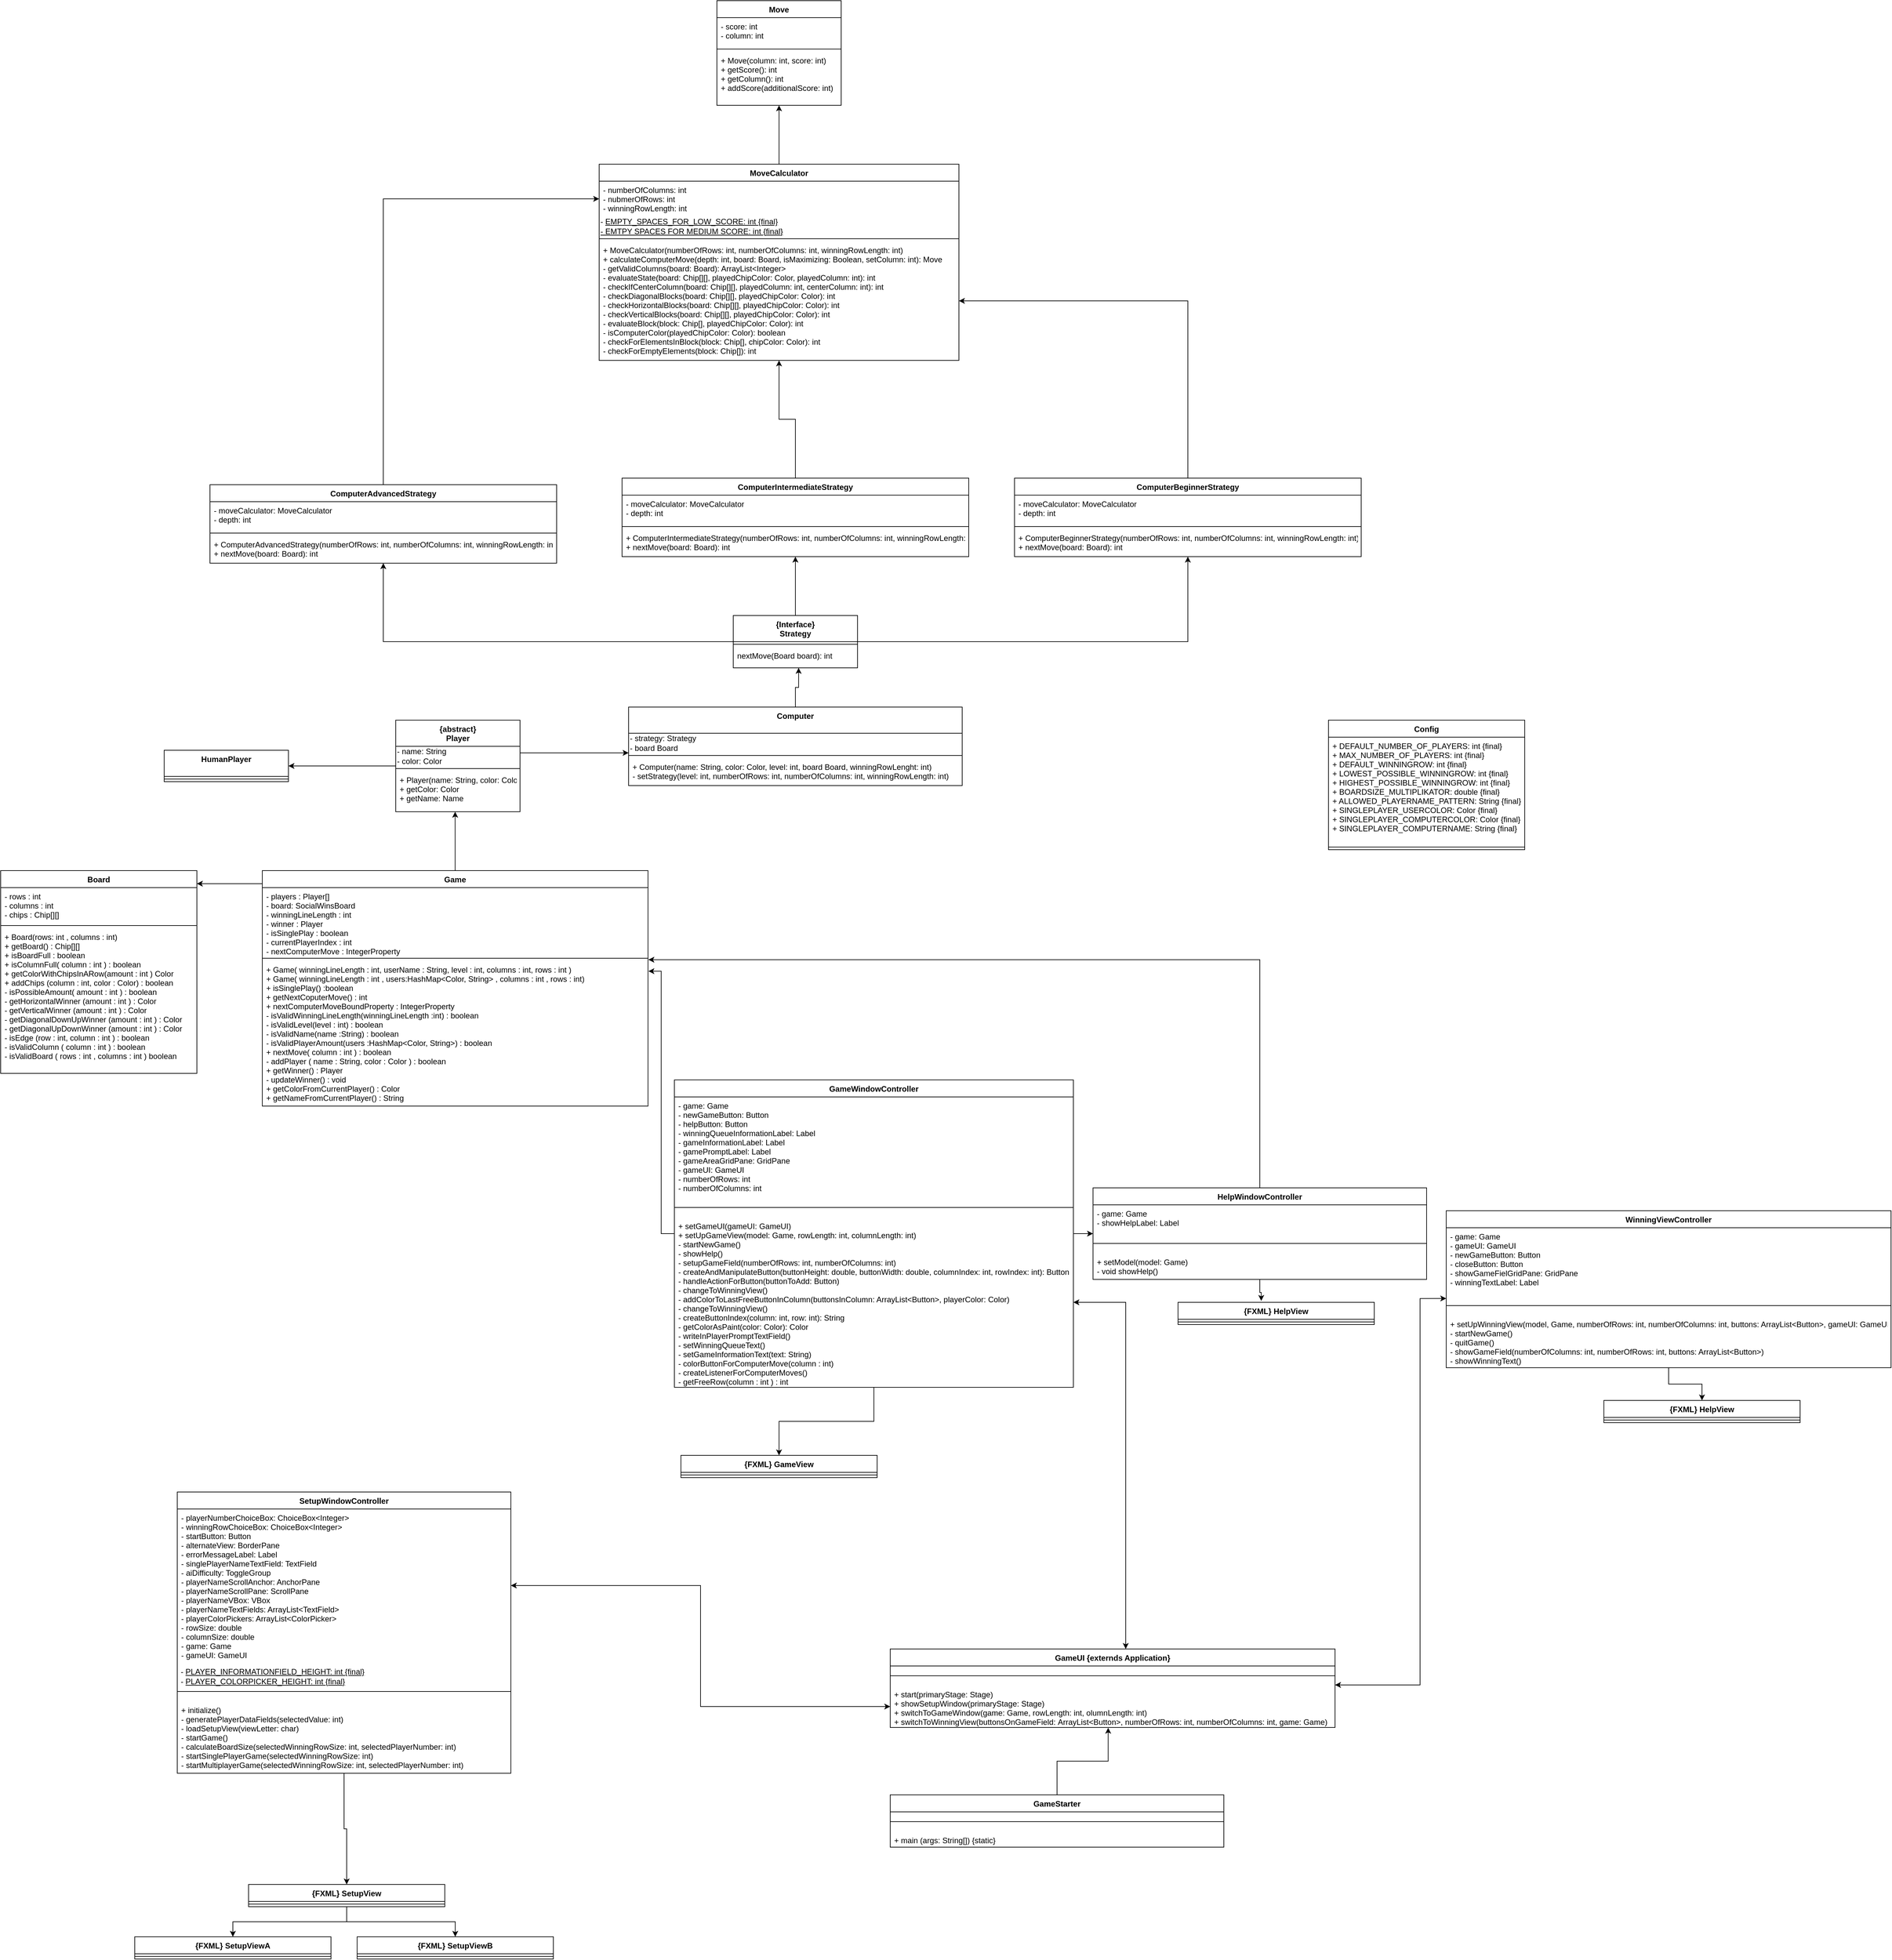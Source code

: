 <mxfile version="14.6.10" type="onedrive"><diagram id="C5RBs43oDa-KdzZeNtuy" name="Page-1"><mxGraphModel dx="3203" dy="2297" grid="1" gridSize="10" guides="1" tooltips="1" connect="1" arrows="1" fold="1" page="1" pageScale="1" pageWidth="827" pageHeight="1169" math="0" shadow="0"><root><mxCell id="WIyWlLk6GJQsqaUBKTNV-0"/><mxCell id="WIyWlLk6GJQsqaUBKTNV-1" parent="WIyWlLk6GJQsqaUBKTNV-0"/><mxCell id="kENHJkDJx1Lz4hPHrRIw-1" style="edgeStyle=orthogonalEdgeStyle;rounded=0;orthogonalLoop=1;jettySize=auto;html=1;entryX=0.478;entryY=1;entryDx=0;entryDy=0;entryPerimeter=0;" edge="1" parent="WIyWlLk6GJQsqaUBKTNV-1" source="eAm4K3hQeGZ5VTG-BRzC-0" target="eAm4K3hQeGZ5VTG-BRzC-94"><mxGeometry relative="1" as="geometry"/></mxCell><mxCell id="eAm4K3hQeGZ5VTG-BRzC-0" value="Game&#10;" style="swimlane;fontStyle=1;align=center;verticalAlign=top;childLayout=stackLayout;horizontal=1;startSize=26;horizontalStack=0;resizeParent=1;resizeParentMax=0;resizeLast=0;collapsible=1;marginBottom=0;" parent="WIyWlLk6GJQsqaUBKTNV-1" vertex="1"><mxGeometry x="1510" y="1600" width="589.69" height="360" as="geometry"/></mxCell><mxCell id="eAm4K3hQeGZ5VTG-BRzC-1" value="- players : Player[]&#10;- board: SocialWinsBoard&#10;- winningLineLength : int&#10;- winner : Player&#10;- isSinglePlay : boolean&#10;- currentPlayerIndex : int&#10;- nextComputerMove : IntegerProperty" style="text;strokeColor=none;fillColor=none;align=left;verticalAlign=top;spacingLeft=4;spacingRight=4;overflow=hidden;rotatable=0;points=[[0,0.5],[1,0.5]];portConstraint=eastwest;" parent="eAm4K3hQeGZ5VTG-BRzC-0" vertex="1"><mxGeometry y="26" width="589.69" height="104" as="geometry"/></mxCell><mxCell id="eAm4K3hQeGZ5VTG-BRzC-2" value="" style="line;strokeWidth=1;fillColor=none;align=left;verticalAlign=middle;spacingTop=-1;spacingLeft=3;spacingRight=3;rotatable=0;labelPosition=right;points=[];portConstraint=eastwest;" parent="eAm4K3hQeGZ5VTG-BRzC-0" vertex="1"><mxGeometry y="130" width="589.69" height="8" as="geometry"/></mxCell><mxCell id="eAm4K3hQeGZ5VTG-BRzC-3" value="+ Game( winningLineLength : int, userName : String, level : int, columns : int, rows : int )&#10;+ Game( winningLineLength : int , users:HashMap&lt;Color, String&gt; , columns : int , rows : int)&#10;+ isSinglePlay() :boolean&#10;+ getNextCoputerMove() : int &#10;+ nextComputerMoveBoundProperty : IntegerProperty&#10;- isValidWinningLineLength(winningLineLength :int) : boolean&#10;- isValidLevel(level : int) : boolean&#10;- isValidName(name :String) : boolean&#10;- isValidPlayerAmount(users :HashMap&lt;Color, String&gt;) : boolean&#10;+ nextMove( column : int ) : boolean&#10;- addPlayer ( name : String, color : Color ) : boolean&#10;+ getWinner() : Player&#10;- updateWinner() : void&#10;+ getColorFromCurrentPlayer() : Color&#10;+ getNameFromCurrentPlayer() : String" style="text;strokeColor=none;fillColor=none;align=left;verticalAlign=top;spacingLeft=4;spacingRight=4;overflow=hidden;rotatable=0;points=[[0,0.5],[1,0.5]];portConstraint=eastwest;" parent="eAm4K3hQeGZ5VTG-BRzC-0" vertex="1"><mxGeometry y="138" width="589.69" height="222" as="geometry"/></mxCell><mxCell id="eAm4K3hQeGZ5VTG-BRzC-4" value="Config" style="swimlane;fontStyle=1;align=center;verticalAlign=top;childLayout=stackLayout;horizontal=1;startSize=26;horizontalStack=0;resizeParent=1;resizeParentMax=0;resizeLast=0;collapsible=1;marginBottom=0;" parent="WIyWlLk6GJQsqaUBKTNV-1" vertex="1"><mxGeometry x="3140" y="1370" width="300" height="198" as="geometry"/></mxCell><mxCell id="eAm4K3hQeGZ5VTG-BRzC-5" value="+ DEFAULT_NUMBER_OF_PLAYERS: int {final}&#10;+ MAX_NUMBER_OF_PLAYERS: int {final}&#10;+ DEFAULT_WINNINGROW: int {final}&#10;+ LOWEST_POSSIBLE_WINNINGROW: int {final}&#10;+ HIGHEST_POSSIBLE_WINNINGROW: int {final}&#10;+ BOARDSIZE_MULTIPLIKATOR: double {final}&#10;+ ALLOWED_PLAYERNAME_PATTERN: String {final}&#10;+ SINGLEPLAYER_USERCOLOR: Color {final}&#10;+ SINGLEPLAYER_COMPUTERCOLOR: Color {final}&#10;+ SINGLEPLAYER_COMPUTERNAME: String {final}" style="text;strokeColor=none;fillColor=none;align=left;verticalAlign=top;spacingLeft=4;spacingRight=4;overflow=hidden;rotatable=0;points=[[0,0.5],[1,0.5]];portConstraint=eastwest;" parent="eAm4K3hQeGZ5VTG-BRzC-4" vertex="1"><mxGeometry y="26" width="300" height="164" as="geometry"/></mxCell><mxCell id="eAm4K3hQeGZ5VTG-BRzC-6" value="" style="line;strokeWidth=1;fillColor=none;align=left;verticalAlign=middle;spacingTop=-1;spacingLeft=3;spacingRight=3;rotatable=0;labelPosition=right;points=[];portConstraint=eastwest;" parent="eAm4K3hQeGZ5VTG-BRzC-4" vertex="1"><mxGeometry y="190" width="300" height="8" as="geometry"/></mxCell><mxCell id="kENHJkDJx1Lz4hPHrRIw-23" style="edgeStyle=orthogonalEdgeStyle;rounded=0;orthogonalLoop=1;jettySize=auto;html=1;startArrow=none;startFill=0;" edge="1" parent="WIyWlLk6GJQsqaUBKTNV-1" source="eAm4K3hQeGZ5VTG-BRzC-8" target="eAm4K3hQeGZ5VTG-BRzC-15"><mxGeometry relative="1" as="geometry"/></mxCell><mxCell id="eAm4K3hQeGZ5VTG-BRzC-8" value="SetupWindowController" style="swimlane;fontStyle=1;align=center;verticalAlign=top;childLayout=stackLayout;horizontal=1;startSize=26;horizontalStack=0;resizeParent=1;resizeParentMax=0;resizeLast=0;collapsible=1;marginBottom=0;" parent="WIyWlLk6GJQsqaUBKTNV-1" vertex="1"><mxGeometry x="1380" y="2550" width="510" height="430" as="geometry"/></mxCell><mxCell id="eAm4K3hQeGZ5VTG-BRzC-9" value="- playerNumberChoiceBox: ChoiceBox&lt;Integer&gt;&#10;- winningRowChoiceBox: ChoiceBox&lt;Integer&gt;&#10;- startButton: Button&#10;- alternateView: BorderPane&#10;- errorMessageLabel: Label&#10;- singlePlayerNameTextField: TextField&#10;- aiDifficulty: ToggleGroup&#10;- playerNameScrollAnchor: AnchorPane&#10;- playerNameScrollPane: ScrollPane&#10;- playerNameVBox: VBox&#10;- playerNameTextFields: ArrayList&lt;TextField&gt;&#10;- playerColorPickers: ArrayList&lt;ColorPicker&gt;&#10;- rowSize: double&#10;- columnSize: double&#10;- game: Game&#10;- gameUI: GameUI" style="text;strokeColor=none;fillColor=none;align=left;verticalAlign=top;spacingLeft=4;spacingRight=4;overflow=hidden;rotatable=0;points=[[0,0.5],[1,0.5]];portConstraint=eastwest;" parent="eAm4K3hQeGZ5VTG-BRzC-8" vertex="1"><mxGeometry y="26" width="510" height="234" as="geometry"/></mxCell><mxCell id="eAm4K3hQeGZ5VTG-BRzC-10" value="&amp;nbsp;&lt;div align=&quot;left&quot;&gt;&amp;nbsp;- &lt;u&gt;PLAYER_INFORMATIONFIELD_HEIGHT: int {final}&lt;/u&gt; &lt;br&gt;&lt;/div&gt;&lt;div align=&quot;left&quot;&gt;&amp;nbsp;- &lt;u&gt;PLAYER_COLORPICKER_HEIGHT: int {final}&lt;/u&gt;&lt;/div&gt;" style="text;html=1;strokeColor=none;fillColor=none;align=left;verticalAlign=middle;whiteSpace=wrap;rounded=0;" parent="eAm4K3hQeGZ5VTG-BRzC-8" vertex="1"><mxGeometry y="260" width="510" height="30" as="geometry"/></mxCell><mxCell id="eAm4K3hQeGZ5VTG-BRzC-11" value="" style="line;strokeWidth=1;fillColor=none;align=left;verticalAlign=middle;spacingTop=-1;spacingLeft=3;spacingRight=3;rotatable=0;labelPosition=right;points=[];portConstraint=eastwest;" parent="eAm4K3hQeGZ5VTG-BRzC-8" vertex="1"><mxGeometry y="290" width="510" height="30" as="geometry"/></mxCell><mxCell id="eAm4K3hQeGZ5VTG-BRzC-12" value="+ initialize()&#10;- generatePlayerDataFields(selectedValue: int)&#10;- loadSetupView(viewLetter: char)&#10;- startGame()&#10;- calculateBoardSize(selectedWinningRowSize: int, selectedPlayerNumber: int)&#10;- startSinglePlayerGame(selectedWinningRowSize: int)&#10;- startMultiplayerGame(selectedWinningRowSize: int, selectedPlayerNumber: int)&#10;&#10;" style="text;strokeColor=none;fillColor=none;align=left;verticalAlign=top;spacingLeft=4;spacingRight=4;overflow=hidden;rotatable=0;points=[[0,0.5],[1,0.5]];portConstraint=eastwest;" parent="eAm4K3hQeGZ5VTG-BRzC-8" vertex="1"><mxGeometry y="320" width="510" height="110" as="geometry"/></mxCell><mxCell id="eAm4K3hQeGZ5VTG-BRzC-13" style="edgeStyle=orthogonalEdgeStyle;rounded=0;orthogonalLoop=1;jettySize=auto;html=1;exitX=0.5;exitY=1;exitDx=0;exitDy=0;" parent="WIyWlLk6GJQsqaUBKTNV-1" source="eAm4K3hQeGZ5VTG-BRzC-15" target="eAm4K3hQeGZ5VTG-BRzC-17" edge="1"><mxGeometry relative="1" as="geometry"/></mxCell><mxCell id="eAm4K3hQeGZ5VTG-BRzC-14" style="edgeStyle=orthogonalEdgeStyle;rounded=0;orthogonalLoop=1;jettySize=auto;html=1;exitX=0.5;exitY=1;exitDx=0;exitDy=0;entryX=0.5;entryY=0;entryDx=0;entryDy=0;" parent="WIyWlLk6GJQsqaUBKTNV-1" source="eAm4K3hQeGZ5VTG-BRzC-15" target="eAm4K3hQeGZ5VTG-BRzC-19" edge="1"><mxGeometry relative="1" as="geometry"/></mxCell><mxCell id="eAm4K3hQeGZ5VTG-BRzC-15" value="{FXML} SetupView" style="swimlane;fontStyle=1;align=center;verticalAlign=top;childLayout=stackLayout;horizontal=1;startSize=26;horizontalStack=0;resizeParent=1;resizeParentMax=0;resizeLast=0;collapsible=1;marginBottom=0;" parent="WIyWlLk6GJQsqaUBKTNV-1" vertex="1"><mxGeometry x="1489" y="3150" width="300" height="34" as="geometry"/></mxCell><mxCell id="eAm4K3hQeGZ5VTG-BRzC-16" value="" style="line;strokeWidth=1;fillColor=none;align=left;verticalAlign=middle;spacingTop=-1;spacingLeft=3;spacingRight=3;rotatable=0;labelPosition=right;points=[];portConstraint=eastwest;" parent="eAm4K3hQeGZ5VTG-BRzC-15" vertex="1"><mxGeometry y="26" width="300" height="8" as="geometry"/></mxCell><mxCell id="eAm4K3hQeGZ5VTG-BRzC-17" value="{FXML} SetupViewA" style="swimlane;fontStyle=1;align=center;verticalAlign=top;childLayout=stackLayout;horizontal=1;startSize=26;horizontalStack=0;resizeParent=1;resizeParentMax=0;resizeLast=0;collapsible=1;marginBottom=0;" parent="WIyWlLk6GJQsqaUBKTNV-1" vertex="1"><mxGeometry x="1315" y="3230" width="300" height="34" as="geometry"/></mxCell><mxCell id="eAm4K3hQeGZ5VTG-BRzC-18" value="" style="line;strokeWidth=1;fillColor=none;align=left;verticalAlign=middle;spacingTop=-1;spacingLeft=3;spacingRight=3;rotatable=0;labelPosition=right;points=[];portConstraint=eastwest;" parent="eAm4K3hQeGZ5VTG-BRzC-17" vertex="1"><mxGeometry y="26" width="300" height="8" as="geometry"/></mxCell><mxCell id="eAm4K3hQeGZ5VTG-BRzC-19" value="{FXML} SetupViewB" style="swimlane;fontStyle=1;align=center;verticalAlign=top;childLayout=stackLayout;horizontal=1;startSize=26;horizontalStack=0;resizeParent=1;resizeParentMax=0;resizeLast=0;collapsible=1;marginBottom=0;" parent="WIyWlLk6GJQsqaUBKTNV-1" vertex="1"><mxGeometry x="1655" y="3230" width="300" height="34" as="geometry"/></mxCell><mxCell id="eAm4K3hQeGZ5VTG-BRzC-20" value="" style="line;strokeWidth=1;fillColor=none;align=left;verticalAlign=middle;spacingTop=-1;spacingLeft=3;spacingRight=3;rotatable=0;labelPosition=right;points=[];portConstraint=eastwest;" parent="eAm4K3hQeGZ5VTG-BRzC-19" vertex="1"><mxGeometry y="26" width="300" height="8" as="geometry"/></mxCell><mxCell id="eAm4K3hQeGZ5VTG-BRzC-21" value="Board" style="swimlane;fontStyle=1;align=center;verticalAlign=top;childLayout=stackLayout;horizontal=1;startSize=26;horizontalStack=0;resizeParent=1;resizeParentMax=0;resizeLast=0;collapsible=1;marginBottom=0;" parent="WIyWlLk6GJQsqaUBKTNV-1" vertex="1"><mxGeometry x="1110" y="1600" width="300" height="310" as="geometry"/></mxCell><mxCell id="eAm4K3hQeGZ5VTG-BRzC-22" value="- rows : int&#10;- columns : int&#10;- chips : Chip[][]&#10;" style="text;strokeColor=none;fillColor=none;align=left;verticalAlign=top;spacingLeft=4;spacingRight=4;overflow=hidden;rotatable=0;points=[[0,0.5],[1,0.5]];portConstraint=eastwest;" parent="eAm4K3hQeGZ5VTG-BRzC-21" vertex="1"><mxGeometry y="26" width="300" height="54" as="geometry"/></mxCell><mxCell id="eAm4K3hQeGZ5VTG-BRzC-23" value="" style="line;strokeWidth=1;fillColor=none;align=left;verticalAlign=middle;spacingTop=-1;spacingLeft=3;spacingRight=3;rotatable=0;labelPosition=right;points=[];portConstraint=eastwest;" parent="eAm4K3hQeGZ5VTG-BRzC-21" vertex="1"><mxGeometry y="80" width="300" height="8" as="geometry"/></mxCell><mxCell id="eAm4K3hQeGZ5VTG-BRzC-24" value="+ Board(rows: int , columns : int)&#10;+ getBoard() : Chip[][]&#10;+ isBoardFull : boolean&#10;+ isColumnFull( column : int ) : boolean&#10;+ getColorWithChipsInARow(amount : int ) Color&#10;+ addChips (column : int, color : Color) : boolean&#10;- isPossibleAmount( amount : int ) : boolean&#10;- getHorizontalWinner (amount : int ) : Color&#10;- getVerticalWinner (amount : int ) : Color&#10;- getDiagonalDownUpWinner (amount : int ) : Color&#10;- getDiagonalUpDownWinner (amount : int ) : Color&#10;- isEdge (row : int, column : int ) : boolean&#10;- isValidColumn ( column : int ) : boolean&#10;- isValidBoard ( rows : int , columns : int ) boolean" style="text;strokeColor=none;fillColor=none;align=left;verticalAlign=top;spacingLeft=4;spacingRight=4;overflow=hidden;rotatable=0;points=[[0,0.5],[1,0.5]];portConstraint=eastwest;" parent="eAm4K3hQeGZ5VTG-BRzC-21" vertex="1"><mxGeometry y="88" width="300" height="222" as="geometry"/></mxCell><mxCell id="eAm4K3hQeGZ5VTG-BRzC-25" style="edgeStyle=orthogonalEdgeStyle;rounded=0;orthogonalLoop=1;jettySize=auto;html=1;" parent="WIyWlLk6GJQsqaUBKTNV-1" source="eAm4K3hQeGZ5VTG-BRzC-0" target="eAm4K3hQeGZ5VTG-BRzC-21" edge="1"><mxGeometry relative="1" as="geometry"><Array as="points"><mxPoint x="1440" y="1620"/><mxPoint x="1440" y="1620"/></Array><mxPoint x="1460" y="1560" as="sourcePoint"/><mxPoint x="1460" y="1940" as="targetPoint"/></mxGeometry></mxCell><mxCell id="eAm4K3hQeGZ5VTG-BRzC-26" style="edgeStyle=orthogonalEdgeStyle;rounded=0;orthogonalLoop=1;jettySize=auto;html=1;entryX=0.5;entryY=0;entryDx=0;entryDy=0;" parent="WIyWlLk6GJQsqaUBKTNV-1" source="eAm4K3hQeGZ5VTG-BRzC-29" target="eAm4K3hQeGZ5VTG-BRzC-33" edge="1"><mxGeometry relative="1" as="geometry"/></mxCell><mxCell id="eAm4K3hQeGZ5VTG-BRzC-27" style="edgeStyle=orthogonalEdgeStyle;rounded=0;orthogonalLoop=1;jettySize=auto;html=1;entryX=0;entryY=0.5;entryDx=0;entryDy=0;" parent="WIyWlLk6GJQsqaUBKTNV-1" source="eAm4K3hQeGZ5VTG-BRzC-29" target="eAm4K3hQeGZ5VTG-BRzC-37" edge="1"><mxGeometry relative="1" as="geometry"/></mxCell><mxCell id="eAm4K3hQeGZ5VTG-BRzC-28" style="edgeStyle=orthogonalEdgeStyle;rounded=0;orthogonalLoop=1;jettySize=auto;html=1;entryX=1.001;entryY=0.071;entryDx=0;entryDy=0;entryPerimeter=0;" parent="WIyWlLk6GJQsqaUBKTNV-1" source="eAm4K3hQeGZ5VTG-BRzC-29" target="eAm4K3hQeGZ5VTG-BRzC-3" edge="1"><mxGeometry relative="1" as="geometry"/></mxCell><mxCell id="eAm4K3hQeGZ5VTG-BRzC-29" value="GameWindowController" style="swimlane;fontStyle=1;align=center;verticalAlign=top;childLayout=stackLayout;horizontal=1;startSize=26;horizontalStack=0;resizeParent=1;resizeParentMax=0;resizeLast=0;collapsible=1;marginBottom=0;" parent="WIyWlLk6GJQsqaUBKTNV-1" vertex="1"><mxGeometry x="2140" y="1920" width="610" height="470" as="geometry"/></mxCell><mxCell id="eAm4K3hQeGZ5VTG-BRzC-30" value="- game: Game&#10;- newGameButton: Button&#10;- helpButton: Button&#10;- winningQueueInformationLabel: Label&#10;- gameInformationLabel: Label&#10;- gamePromptLabel: Label&#10;- gameAreaGridPane: GridPane&#10;- gameUI: GameUI&#10;- numberOfRows: int&#10;- numberOfColumns: int" style="text;strokeColor=none;fillColor=none;align=left;verticalAlign=top;spacingLeft=4;spacingRight=4;overflow=hidden;rotatable=0;points=[[0,0.5],[1,0.5]];portConstraint=eastwest;" parent="eAm4K3hQeGZ5VTG-BRzC-29" vertex="1"><mxGeometry y="26" width="610" height="154" as="geometry"/></mxCell><mxCell id="eAm4K3hQeGZ5VTG-BRzC-31" value="" style="line;strokeWidth=1;fillColor=none;align=left;verticalAlign=middle;spacingTop=-1;spacingLeft=3;spacingRight=3;rotatable=0;labelPosition=right;points=[];portConstraint=eastwest;" parent="eAm4K3hQeGZ5VTG-BRzC-29" vertex="1"><mxGeometry y="180" width="610" height="30" as="geometry"/></mxCell><mxCell id="eAm4K3hQeGZ5VTG-BRzC-32" value="+ setGameUI(gameUI: GameUI)&#10;+ setUpGameView(model: Game, rowLength: int, columnLength: int)&#10;- startNewGame()&#10;- showHelp()&#10;- setupGameField(numberOfRows: int, numberOfColumns: int)&#10;- createAndManipulateButton(buttonHeight: double, buttonWidth: double, columnIndex: int, rowIndex: int): Button&#10;- handleActionForButton(buttonToAdd: Button)&#10;- changeToWinningView()&#10;- addColorToLastFreeButtonInColumn(buttonsInColumn: ArrayList&lt;Button&gt;, playerColor: Color)&#10;- changeToWinningView()&#10;- createButtonIndex(column: int, row: int): String&#10;- getColorAsPaint(color: Color): Color&#10;- writeInPlayerPromptTextField()&#10;- setWinningQueueText()&#10;- setGameInformationText(text: String)&#10;- colorButtonForComputerMove(column : int)&#10;- createListenerForComputerMoves()&#10;- getFreeRow(column : int ) : int&#10;&#10;&#10;" style="text;strokeColor=none;fillColor=none;align=left;verticalAlign=top;spacingLeft=4;spacingRight=4;overflow=hidden;rotatable=0;points=[[0,0.5],[1,0.5]];portConstraint=eastwest;" parent="eAm4K3hQeGZ5VTG-BRzC-29" vertex="1"><mxGeometry y="210" width="610" height="260" as="geometry"/></mxCell><mxCell id="eAm4K3hQeGZ5VTG-BRzC-33" value="{FXML} GameView" style="swimlane;fontStyle=1;align=center;verticalAlign=top;childLayout=stackLayout;horizontal=1;startSize=26;horizontalStack=0;resizeParent=1;resizeParentMax=0;resizeLast=0;collapsible=1;marginBottom=0;" parent="WIyWlLk6GJQsqaUBKTNV-1" vertex="1"><mxGeometry x="2150" y="2494" width="300" height="34" as="geometry"/></mxCell><mxCell id="eAm4K3hQeGZ5VTG-BRzC-34" value="" style="line;strokeWidth=1;fillColor=none;align=left;verticalAlign=middle;spacingTop=-1;spacingLeft=3;spacingRight=3;rotatable=0;labelPosition=right;points=[];portConstraint=eastwest;" parent="eAm4K3hQeGZ5VTG-BRzC-33" vertex="1"><mxGeometry y="26" width="300" height="8" as="geometry"/></mxCell><mxCell id="eAm4K3hQeGZ5VTG-BRzC-35" style="edgeStyle=orthogonalEdgeStyle;rounded=0;orthogonalLoop=1;jettySize=auto;html=1;entryX=0.424;entryY=-0.062;entryDx=0;entryDy=0;entryPerimeter=0;" parent="WIyWlLk6GJQsqaUBKTNV-1" source="eAm4K3hQeGZ5VTG-BRzC-37" target="eAm4K3hQeGZ5VTG-BRzC-41" edge="1"><mxGeometry relative="1" as="geometry"/></mxCell><mxCell id="eAm4K3hQeGZ5VTG-BRzC-36" style="edgeStyle=orthogonalEdgeStyle;rounded=0;orthogonalLoop=1;jettySize=auto;html=1;entryX=1.001;entryY=-0.008;entryDx=0;entryDy=0;entryPerimeter=0;" parent="WIyWlLk6GJQsqaUBKTNV-1" source="eAm4K3hQeGZ5VTG-BRzC-37" target="eAm4K3hQeGZ5VTG-BRzC-3" edge="1"><mxGeometry relative="1" as="geometry"/></mxCell><mxCell id="eAm4K3hQeGZ5VTG-BRzC-37" value="HelpWindowController" style="swimlane;fontStyle=1;align=center;verticalAlign=top;childLayout=stackLayout;horizontal=1;startSize=26;horizontalStack=0;resizeParent=1;resizeParentMax=0;resizeLast=0;collapsible=1;marginBottom=0;" parent="WIyWlLk6GJQsqaUBKTNV-1" vertex="1"><mxGeometry x="2780" y="2085" width="510" height="140" as="geometry"/></mxCell><mxCell id="eAm4K3hQeGZ5VTG-BRzC-38" value="- game: Game&#10;- showHelpLabel: Label" style="text;strokeColor=none;fillColor=none;align=left;verticalAlign=top;spacingLeft=4;spacingRight=4;overflow=hidden;rotatable=0;points=[[0,0.5],[1,0.5]];portConstraint=eastwest;" parent="eAm4K3hQeGZ5VTG-BRzC-37" vertex="1"><mxGeometry y="26" width="510" height="44" as="geometry"/></mxCell><mxCell id="eAm4K3hQeGZ5VTG-BRzC-39" value="" style="line;strokeWidth=1;fillColor=none;align=left;verticalAlign=middle;spacingTop=-1;spacingLeft=3;spacingRight=3;rotatable=0;labelPosition=right;points=[];portConstraint=eastwest;" parent="eAm4K3hQeGZ5VTG-BRzC-37" vertex="1"><mxGeometry y="70" width="510" height="30" as="geometry"/></mxCell><mxCell id="eAm4K3hQeGZ5VTG-BRzC-40" value="+ setModel(model: Game)&#10;- void showHelp()&#10;&#10;" style="text;strokeColor=none;fillColor=none;align=left;verticalAlign=top;spacingLeft=4;spacingRight=4;overflow=hidden;rotatable=0;points=[[0,0.5],[1,0.5]];portConstraint=eastwest;" parent="eAm4K3hQeGZ5VTG-BRzC-37" vertex="1"><mxGeometry y="100" width="510" height="40" as="geometry"/></mxCell><mxCell id="eAm4K3hQeGZ5VTG-BRzC-41" value="{FXML} HelpView" style="swimlane;fontStyle=1;align=center;verticalAlign=top;childLayout=stackLayout;horizontal=1;startSize=26;horizontalStack=0;resizeParent=1;resizeParentMax=0;resizeLast=0;collapsible=1;marginBottom=0;" parent="WIyWlLk6GJQsqaUBKTNV-1" vertex="1"><mxGeometry x="2910" y="2260" width="300" height="34" as="geometry"/></mxCell><mxCell id="eAm4K3hQeGZ5VTG-BRzC-42" value="" style="line;strokeWidth=1;fillColor=none;align=left;verticalAlign=middle;spacingTop=-1;spacingLeft=3;spacingRight=3;rotatable=0;labelPosition=right;points=[];portConstraint=eastwest;" parent="eAm4K3hQeGZ5VTG-BRzC-41" vertex="1"><mxGeometry y="26" width="300" height="8" as="geometry"/></mxCell><mxCell id="eAm4K3hQeGZ5VTG-BRzC-43" style="edgeStyle=orthogonalEdgeStyle;rounded=0;orthogonalLoop=1;jettySize=auto;html=1;entryX=0.49;entryY=1.007;entryDx=0;entryDy=0;entryPerimeter=0;" parent="WIyWlLk6GJQsqaUBKTNV-1" source="eAm4K3hQeGZ5VTG-BRzC-44" target="eAm4K3hQeGZ5VTG-BRzC-52" edge="1"><mxGeometry relative="1" as="geometry"/></mxCell><mxCell id="eAm4K3hQeGZ5VTG-BRzC-44" value="GameStarter" style="swimlane;fontStyle=1;align=center;verticalAlign=top;childLayout=stackLayout;horizontal=1;startSize=26;horizontalStack=0;resizeParent=1;resizeParentMax=0;resizeLast=0;collapsible=1;marginBottom=0;" parent="WIyWlLk6GJQsqaUBKTNV-1" vertex="1"><mxGeometry x="2470" y="3013" width="510" height="80" as="geometry"/></mxCell><mxCell id="eAm4K3hQeGZ5VTG-BRzC-45" value="" style="line;strokeWidth=1;fillColor=none;align=left;verticalAlign=middle;spacingTop=-1;spacingLeft=3;spacingRight=3;rotatable=0;labelPosition=right;points=[];portConstraint=eastwest;" parent="eAm4K3hQeGZ5VTG-BRzC-44" vertex="1"><mxGeometry y="26" width="510" height="30" as="geometry"/></mxCell><mxCell id="eAm4K3hQeGZ5VTG-BRzC-46" value="+ main (args: String[]) {static}" style="text;strokeColor=none;fillColor=none;align=left;verticalAlign=top;spacingLeft=4;spacingRight=4;overflow=hidden;rotatable=0;points=[[0,0.5],[1,0.5]];portConstraint=eastwest;" parent="eAm4K3hQeGZ5VTG-BRzC-44" vertex="1"><mxGeometry y="56" width="510" height="24" as="geometry"/></mxCell><mxCell id="eAm4K3hQeGZ5VTG-BRzC-47" style="edgeStyle=orthogonalEdgeStyle;rounded=0;orthogonalLoop=1;jettySize=auto;html=1;entryX=1;entryY=0.5;entryDx=0;entryDy=0;startArrow=classic;startFill=1;" parent="WIyWlLk6GJQsqaUBKTNV-1" source="eAm4K3hQeGZ5VTG-BRzC-50" target="eAm4K3hQeGZ5VTG-BRzC-32" edge="1"><mxGeometry relative="1" as="geometry"><Array as="points"><mxPoint x="2830" y="2260"/></Array></mxGeometry></mxCell><mxCell id="eAm4K3hQeGZ5VTG-BRzC-49" style="edgeStyle=orthogonalEdgeStyle;rounded=0;orthogonalLoop=1;jettySize=auto;html=1;entryX=0;entryY=1.04;entryDx=0;entryDy=0;entryPerimeter=0;startArrow=classic;startFill=1;" parent="WIyWlLk6GJQsqaUBKTNV-1" source="eAm4K3hQeGZ5VTG-BRzC-50" target="eAm4K3hQeGZ5VTG-BRzC-55" edge="1"><mxGeometry relative="1" as="geometry"><Array as="points"><mxPoint x="3280" y="2845"/><mxPoint x="3280" y="2254"/></Array></mxGeometry></mxCell><mxCell id="eAm4K3hQeGZ5VTG-BRzC-50" value="GameUI {externds Application}" style="swimlane;fontStyle=1;align=center;verticalAlign=top;childLayout=stackLayout;horizontal=1;startSize=26;horizontalStack=0;resizeParent=1;resizeParentMax=0;resizeLast=0;collapsible=1;marginBottom=0;" parent="WIyWlLk6GJQsqaUBKTNV-1" vertex="1"><mxGeometry x="2470" y="2790" width="680" height="120" as="geometry"/></mxCell><mxCell id="eAm4K3hQeGZ5VTG-BRzC-51" value="" style="line;strokeWidth=1;fillColor=none;align=left;verticalAlign=middle;spacingTop=-1;spacingLeft=3;spacingRight=3;rotatable=0;labelPosition=right;points=[];portConstraint=eastwest;" parent="eAm4K3hQeGZ5VTG-BRzC-50" vertex="1"><mxGeometry y="26" width="680" height="30" as="geometry"/></mxCell><mxCell id="eAm4K3hQeGZ5VTG-BRzC-52" value="+ start(primaryStage: Stage)&#10;+ showSetupWindow(primaryStage: Stage)&#10;+ switchToGameWindow(game: Game, rowLength: int, olumnLength: int)&#10;+ switchToWinningView(buttonsOnGameField: ArrayList&lt;Button&gt;, numberOfRows: int, numberOfColumns: int, game: Game)" style="text;strokeColor=none;fillColor=none;align=left;verticalAlign=top;spacingLeft=4;spacingRight=4;overflow=hidden;rotatable=0;points=[[0,0.5],[1,0.5]];portConstraint=eastwest;" parent="eAm4K3hQeGZ5VTG-BRzC-50" vertex="1"><mxGeometry y="56" width="680" height="64" as="geometry"/></mxCell><mxCell id="eAm4K3hQeGZ5VTG-BRzC-53" style="edgeStyle=orthogonalEdgeStyle;rounded=0;orthogonalLoop=1;jettySize=auto;html=1;entryX=0.5;entryY=0;entryDx=0;entryDy=0;" parent="WIyWlLk6GJQsqaUBKTNV-1" source="eAm4K3hQeGZ5VTG-BRzC-54" target="eAm4K3hQeGZ5VTG-BRzC-58" edge="1"><mxGeometry relative="1" as="geometry"/></mxCell><mxCell id="eAm4K3hQeGZ5VTG-BRzC-54" value="WinningViewController" style="swimlane;fontStyle=1;align=center;verticalAlign=top;childLayout=stackLayout;horizontal=1;startSize=26;horizontalStack=0;resizeParent=1;resizeParentMax=0;resizeLast=0;collapsible=1;marginBottom=0;" parent="WIyWlLk6GJQsqaUBKTNV-1" vertex="1"><mxGeometry x="3320" y="2120" width="680" height="240" as="geometry"/></mxCell><mxCell id="eAm4K3hQeGZ5VTG-BRzC-55" value="- game: Game&#10;- gameUI: GameUI&#10;- newGameButton: Button&#10;- closeButton: Button&#10;- showGameFielGridPane: GridPane&#10;- winningTextLabel: Label" style="text;strokeColor=none;fillColor=none;align=left;verticalAlign=top;spacingLeft=4;spacingRight=4;overflow=hidden;rotatable=0;points=[[0,0.5],[1,0.5]];portConstraint=eastwest;" parent="eAm4K3hQeGZ5VTG-BRzC-54" vertex="1"><mxGeometry y="26" width="680" height="104" as="geometry"/></mxCell><mxCell id="eAm4K3hQeGZ5VTG-BRzC-56" value="" style="line;strokeWidth=1;fillColor=none;align=left;verticalAlign=middle;spacingTop=-1;spacingLeft=3;spacingRight=3;rotatable=0;labelPosition=right;points=[];portConstraint=eastwest;" parent="eAm4K3hQeGZ5VTG-BRzC-54" vertex="1"><mxGeometry y="130" width="680" height="30" as="geometry"/></mxCell><mxCell id="eAm4K3hQeGZ5VTG-BRzC-57" value="+ setUpWinningView(model, Game, numberOfRows: int, numberOfColumns: int, buttons: ArrayList&lt;Button&gt;, gameUI: GameUI)&#10;- startNewGame()&#10;- quitGame()&#10;- showGameField(numberOfColumns: int, numberOfRows: int, buttons: ArrayList&lt;Button&gt;)&#10;- showWinningText()" style="text;strokeColor=none;fillColor=none;align=left;verticalAlign=top;spacingLeft=4;spacingRight=4;overflow=hidden;rotatable=0;points=[[0,0.5],[1,0.5]];portConstraint=eastwest;" parent="eAm4K3hQeGZ5VTG-BRzC-54" vertex="1"><mxGeometry y="160" width="680" height="80" as="geometry"/></mxCell><mxCell id="eAm4K3hQeGZ5VTG-BRzC-58" value="{FXML} HelpView" style="swimlane;fontStyle=1;align=center;verticalAlign=top;childLayout=stackLayout;horizontal=1;startSize=26;horizontalStack=0;resizeParent=1;resizeParentMax=0;resizeLast=0;collapsible=1;marginBottom=0;" parent="WIyWlLk6GJQsqaUBKTNV-1" vertex="1"><mxGeometry x="3561" y="2410" width="300" height="34" as="geometry"/></mxCell><mxCell id="eAm4K3hQeGZ5VTG-BRzC-59" value="" style="line;strokeWidth=1;fillColor=none;align=left;verticalAlign=middle;spacingTop=-1;spacingLeft=3;spacingRight=3;rotatable=0;labelPosition=right;points=[];portConstraint=eastwest;" parent="eAm4K3hQeGZ5VTG-BRzC-58" vertex="1"><mxGeometry y="26" width="300" height="8" as="geometry"/></mxCell><mxCell id="kENHJkDJx1Lz4hPHrRIw-9" style="edgeStyle=orthogonalEdgeStyle;rounded=0;orthogonalLoop=1;jettySize=auto;html=1;" edge="1" parent="WIyWlLk6GJQsqaUBKTNV-1" source="eAm4K3hQeGZ5VTG-BRzC-61" target="eAm4K3hQeGZ5VTG-BRzC-66"><mxGeometry relative="1" as="geometry"/></mxCell><mxCell id="eAm4K3hQeGZ5VTG-BRzC-61" value="MoveCalculator" style="swimlane;fontStyle=1;align=center;verticalAlign=top;childLayout=stackLayout;horizontal=1;startSize=26;horizontalStack=0;resizeParent=1;resizeParentMax=0;resizeLast=0;collapsible=1;marginBottom=0;" parent="WIyWlLk6GJQsqaUBKTNV-1" vertex="1"><mxGeometry x="2025" y="520" width="550" height="300" as="geometry"/></mxCell><mxCell id="eAm4K3hQeGZ5VTG-BRzC-62" value="- numberOfColumns: int&#10;- nubmerOfRows: int&#10;- winningRowLength: int&#10;" style="text;strokeColor=none;fillColor=none;align=left;verticalAlign=top;spacingLeft=4;spacingRight=4;overflow=hidden;rotatable=0;points=[[0,0.5],[1,0.5]];portConstraint=eastwest;" parent="eAm4K3hQeGZ5VTG-BRzC-61" vertex="1"><mxGeometry y="26" width="550" height="54" as="geometry"/></mxCell><mxCell id="eAm4K3hQeGZ5VTG-BRzC-63" value="- &lt;u&gt;EMPTY_SPACES_FOR_LOW_SCORE: int {final}&lt;br&gt;- EMTPY SPACES FOR MEDIUM SCORE: int {final}&lt;/u&gt;" style="text;html=1;strokeColor=none;fillColor=none;align=left;verticalAlign=middle;whiteSpace=wrap;rounded=0;" parent="eAm4K3hQeGZ5VTG-BRzC-61" vertex="1"><mxGeometry y="80" width="550" height="30" as="geometry"/></mxCell><mxCell id="eAm4K3hQeGZ5VTG-BRzC-64" value="" style="line;strokeWidth=1;fillColor=none;align=left;verticalAlign=middle;spacingTop=-1;spacingLeft=3;spacingRight=3;rotatable=0;labelPosition=right;points=[];portConstraint=eastwest;" parent="eAm4K3hQeGZ5VTG-BRzC-61" vertex="1"><mxGeometry y="110" width="550" height="8" as="geometry"/></mxCell><mxCell id="eAm4K3hQeGZ5VTG-BRzC-65" value="+ MoveCalculator(numberOfRows: int, numberOfColumns: int, winningRowLength: int)&#10;+ calculateComputerMove(depth: int, board: Board, isMaximizing: Boolean, setColumn: int): Move&#10;- getValidColumns(board: Board): ArrayList&lt;Integer&gt;&#10;- evaluateState(board: Chip[][], playedChipColor: Color, playedColumn: int): int&#10;- checkIfCenterColumn(board: Chip[][], playedColumn: int, centerColumn: int): int&#10;- checkDiagonalBlocks(board: Chip[][], playedChipColor: Color): int&#10;- checkHorizontalBlocks(board: Chip[][], playedChipColor: Color): int&#10;- checkVerticalBlocks(board: Chip[][], playedChipColor: Color): int&#10;- evaluateBlock(block: Chip[], playedChipColor: Color): int&#10;- isComputerColor(playedChipColor: Color): boolean&#10;- checkForElementsInBlock(block: Chip[], chipColor: Color): int&#10;- checkForEmptyElements(block: Chip[]): int&#10;" style="text;strokeColor=none;fillColor=none;align=left;verticalAlign=top;spacingLeft=4;spacingRight=4;overflow=hidden;rotatable=0;points=[[0,0.5],[1,0.5]];portConstraint=eastwest;" parent="eAm4K3hQeGZ5VTG-BRzC-61" vertex="1"><mxGeometry y="118" width="550" height="182" as="geometry"/></mxCell><mxCell id="eAm4K3hQeGZ5VTG-BRzC-66" value="Move" style="swimlane;fontStyle=1;align=center;verticalAlign=top;childLayout=stackLayout;horizontal=1;startSize=26;horizontalStack=0;resizeParent=1;resizeParentMax=0;resizeLast=0;collapsible=1;marginBottom=0;" parent="WIyWlLk6GJQsqaUBKTNV-1" vertex="1"><mxGeometry x="2205" y="270" width="190" height="160" as="geometry"/></mxCell><mxCell id="eAm4K3hQeGZ5VTG-BRzC-67" value="- score: int&#10;- column: int" style="text;strokeColor=none;fillColor=none;align=left;verticalAlign=top;spacingLeft=4;spacingRight=4;overflow=hidden;rotatable=0;points=[[0,0.5],[1,0.5]];portConstraint=eastwest;" parent="eAm4K3hQeGZ5VTG-BRzC-66" vertex="1"><mxGeometry y="26" width="190" height="44" as="geometry"/></mxCell><mxCell id="eAm4K3hQeGZ5VTG-BRzC-68" value="" style="line;strokeWidth=1;fillColor=none;align=left;verticalAlign=middle;spacingTop=-1;spacingLeft=3;spacingRight=3;rotatable=0;labelPosition=right;points=[];portConstraint=eastwest;" parent="eAm4K3hQeGZ5VTG-BRzC-66" vertex="1"><mxGeometry y="70" width="190" height="8" as="geometry"/></mxCell><mxCell id="eAm4K3hQeGZ5VTG-BRzC-69" value="+ Move(column: int, score: int)&#10;+ getScore(): int&#10;+ getColumn(): int&#10;+ addScore(additionalScore: int)&#10;" style="text;strokeColor=none;fillColor=none;align=left;verticalAlign=top;spacingLeft=4;spacingRight=4;overflow=hidden;rotatable=0;points=[[0,0.5],[1,0.5]];portConstraint=eastwest;" parent="eAm4K3hQeGZ5VTG-BRzC-66" vertex="1"><mxGeometry y="78" width="190" height="82" as="geometry"/></mxCell><mxCell id="kENHJkDJx1Lz4hPHrRIw-5" style="edgeStyle=orthogonalEdgeStyle;rounded=0;orthogonalLoop=1;jettySize=auto;html=1;" edge="1" parent="WIyWlLk6GJQsqaUBKTNV-1" source="eAm4K3hQeGZ5VTG-BRzC-72" target="eAm4K3hQeGZ5VTG-BRzC-83"><mxGeometry relative="1" as="geometry"/></mxCell><mxCell id="kENHJkDJx1Lz4hPHrRIw-6" style="edgeStyle=orthogonalEdgeStyle;rounded=0;orthogonalLoop=1;jettySize=auto;html=1;" edge="1" parent="WIyWlLk6GJQsqaUBKTNV-1" source="eAm4K3hQeGZ5VTG-BRzC-72" target="eAm4K3hQeGZ5VTG-BRzC-75"><mxGeometry relative="1" as="geometry"/></mxCell><mxCell id="kENHJkDJx1Lz4hPHrRIw-7" style="edgeStyle=orthogonalEdgeStyle;rounded=0;orthogonalLoop=1;jettySize=auto;html=1;" edge="1" parent="WIyWlLk6GJQsqaUBKTNV-1" source="eAm4K3hQeGZ5VTG-BRzC-72" target="eAm4K3hQeGZ5VTG-BRzC-79"><mxGeometry relative="1" as="geometry"/></mxCell><mxCell id="eAm4K3hQeGZ5VTG-BRzC-72" value="{Interface}&#10;Strategy" style="swimlane;fontStyle=1;align=center;verticalAlign=top;childLayout=stackLayout;horizontal=1;startSize=40;horizontalStack=0;resizeParent=1;resizeParentMax=0;resizeLast=0;collapsible=1;marginBottom=0;" parent="WIyWlLk6GJQsqaUBKTNV-1" vertex="1"><mxGeometry x="2230" y="1210" width="190" height="80" as="geometry"/></mxCell><mxCell id="eAm4K3hQeGZ5VTG-BRzC-73" value="" style="line;strokeWidth=1;fillColor=none;align=left;verticalAlign=middle;spacingTop=-1;spacingLeft=3;spacingRight=3;rotatable=0;labelPosition=right;points=[];portConstraint=eastwest;" parent="eAm4K3hQeGZ5VTG-BRzC-72" vertex="1"><mxGeometry y="40" width="190" height="8" as="geometry"/></mxCell><mxCell id="eAm4K3hQeGZ5VTG-BRzC-74" value="nextMove(Board board): int" style="text;strokeColor=none;fillColor=none;align=left;verticalAlign=top;spacingLeft=4;spacingRight=4;overflow=hidden;rotatable=0;points=[[0,0.5],[1,0.5]];portConstraint=eastwest;" parent="eAm4K3hQeGZ5VTG-BRzC-72" vertex="1"><mxGeometry y="48" width="190" height="32" as="geometry"/></mxCell><mxCell id="kENHJkDJx1Lz4hPHrRIw-13" style="edgeStyle=orthogonalEdgeStyle;rounded=0;orthogonalLoop=1;jettySize=auto;html=1;" edge="1" parent="WIyWlLk6GJQsqaUBKTNV-1" source="eAm4K3hQeGZ5VTG-BRzC-75" target="eAm4K3hQeGZ5VTG-BRzC-65"><mxGeometry relative="1" as="geometry"/></mxCell><mxCell id="eAm4K3hQeGZ5VTG-BRzC-75" value="ComputerBeginnerStrategy" style="swimlane;fontStyle=1;align=center;verticalAlign=top;childLayout=stackLayout;horizontal=1;startSize=26;horizontalStack=0;resizeParent=1;resizeParentMax=0;resizeLast=0;collapsible=1;marginBottom=0;" parent="WIyWlLk6GJQsqaUBKTNV-1" vertex="1"><mxGeometry x="2660" y="1000" width="530" height="120" as="geometry"/></mxCell><mxCell id="eAm4K3hQeGZ5VTG-BRzC-76" value="- moveCalculator: MoveCalculator&#10;- depth: int" style="text;strokeColor=none;fillColor=none;align=left;verticalAlign=top;spacingLeft=4;spacingRight=4;overflow=hidden;rotatable=0;points=[[0,0.5],[1,0.5]];portConstraint=eastwest;" parent="eAm4K3hQeGZ5VTG-BRzC-75" vertex="1"><mxGeometry y="26" width="530" height="44" as="geometry"/></mxCell><mxCell id="eAm4K3hQeGZ5VTG-BRzC-77" value="" style="line;strokeWidth=1;fillColor=none;align=left;verticalAlign=middle;spacingTop=-1;spacingLeft=3;spacingRight=3;rotatable=0;labelPosition=right;points=[];portConstraint=eastwest;" parent="eAm4K3hQeGZ5VTG-BRzC-75" vertex="1"><mxGeometry y="70" width="530" height="8" as="geometry"/></mxCell><mxCell id="eAm4K3hQeGZ5VTG-BRzC-78" value="+ ComputerBeginnerStrategy(numberOfRows: int, numberOfColumns: int, winningRowLength: int)&#10;+ nextMove(board: Board): int&#10;" style="text;strokeColor=none;fillColor=none;align=left;verticalAlign=top;spacingLeft=4;spacingRight=4;overflow=hidden;rotatable=0;points=[[0,0.5],[1,0.5]];portConstraint=eastwest;" parent="eAm4K3hQeGZ5VTG-BRzC-75" vertex="1"><mxGeometry y="78" width="530" height="42" as="geometry"/></mxCell><mxCell id="kENHJkDJx1Lz4hPHrRIw-10" style="edgeStyle=orthogonalEdgeStyle;rounded=0;orthogonalLoop=1;jettySize=auto;html=1;" edge="1" parent="WIyWlLk6GJQsqaUBKTNV-1" source="eAm4K3hQeGZ5VTG-BRzC-79" target="eAm4K3hQeGZ5VTG-BRzC-61"><mxGeometry relative="1" as="geometry"/></mxCell><mxCell id="eAm4K3hQeGZ5VTG-BRzC-79" value="ComputerIntermediateStrategy" style="swimlane;fontStyle=1;align=center;verticalAlign=top;childLayout=stackLayout;horizontal=1;startSize=26;horizontalStack=0;resizeParent=1;resizeParentMax=0;resizeLast=0;collapsible=1;marginBottom=0;" parent="WIyWlLk6GJQsqaUBKTNV-1" vertex="1"><mxGeometry x="2060" y="1000" width="530" height="120" as="geometry"/></mxCell><mxCell id="eAm4K3hQeGZ5VTG-BRzC-80" value="- moveCalculator: MoveCalculator&#10;- depth: int" style="text;strokeColor=none;fillColor=none;align=left;verticalAlign=top;spacingLeft=4;spacingRight=4;overflow=hidden;rotatable=0;points=[[0,0.5],[1,0.5]];portConstraint=eastwest;" parent="eAm4K3hQeGZ5VTG-BRzC-79" vertex="1"><mxGeometry y="26" width="530" height="44" as="geometry"/></mxCell><mxCell id="eAm4K3hQeGZ5VTG-BRzC-81" value="" style="line;strokeWidth=1;fillColor=none;align=left;verticalAlign=middle;spacingTop=-1;spacingLeft=3;spacingRight=3;rotatable=0;labelPosition=right;points=[];portConstraint=eastwest;" parent="eAm4K3hQeGZ5VTG-BRzC-79" vertex="1"><mxGeometry y="70" width="530" height="8" as="geometry"/></mxCell><mxCell id="eAm4K3hQeGZ5VTG-BRzC-82" value="+ ComputerIntermediateStrategy(numberOfRows: int, numberOfColumns: int, winningRowLength: int)&#10;+ nextMove(board: Board): int&#10;" style="text;strokeColor=none;fillColor=none;align=left;verticalAlign=top;spacingLeft=4;spacingRight=4;overflow=hidden;rotatable=0;points=[[0,0.5],[1,0.5]];portConstraint=eastwest;" parent="eAm4K3hQeGZ5VTG-BRzC-79" vertex="1"><mxGeometry y="78" width="530" height="42" as="geometry"/></mxCell><mxCell id="kENHJkDJx1Lz4hPHrRIw-12" style="edgeStyle=orthogonalEdgeStyle;rounded=0;orthogonalLoop=1;jettySize=auto;html=1;" edge="1" parent="WIyWlLk6GJQsqaUBKTNV-1" source="eAm4K3hQeGZ5VTG-BRzC-83" target="eAm4K3hQeGZ5VTG-BRzC-62"><mxGeometry relative="1" as="geometry"/></mxCell><mxCell id="eAm4K3hQeGZ5VTG-BRzC-83" value="ComputerAdvancedStrategy" style="swimlane;fontStyle=1;align=center;verticalAlign=top;childLayout=stackLayout;horizontal=1;startSize=26;horizontalStack=0;resizeParent=1;resizeParentMax=0;resizeLast=0;collapsible=1;marginBottom=0;" parent="WIyWlLk6GJQsqaUBKTNV-1" vertex="1"><mxGeometry x="1430" y="1010" width="530" height="120" as="geometry"/></mxCell><mxCell id="eAm4K3hQeGZ5VTG-BRzC-84" value="- moveCalculator: MoveCalculator&#10;- depth: int" style="text;strokeColor=none;fillColor=none;align=left;verticalAlign=top;spacingLeft=4;spacingRight=4;overflow=hidden;rotatable=0;points=[[0,0.5],[1,0.5]];portConstraint=eastwest;" parent="eAm4K3hQeGZ5VTG-BRzC-83" vertex="1"><mxGeometry y="26" width="530" height="44" as="geometry"/></mxCell><mxCell id="eAm4K3hQeGZ5VTG-BRzC-85" value="" style="line;strokeWidth=1;fillColor=none;align=left;verticalAlign=middle;spacingTop=-1;spacingLeft=3;spacingRight=3;rotatable=0;labelPosition=right;points=[];portConstraint=eastwest;" parent="eAm4K3hQeGZ5VTG-BRzC-83" vertex="1"><mxGeometry y="70" width="530" height="8" as="geometry"/></mxCell><mxCell id="eAm4K3hQeGZ5VTG-BRzC-86" value="+ ComputerAdvancedStrategy(numberOfRows: int, numberOfColumns: int, winningRowLength: int)&#10;+ nextMove(board: Board): int&#10;" style="text;strokeColor=none;fillColor=none;align=left;verticalAlign=top;spacingLeft=4;spacingRight=4;overflow=hidden;rotatable=0;points=[[0,0.5],[1,0.5]];portConstraint=eastwest;" parent="eAm4K3hQeGZ5VTG-BRzC-83" vertex="1"><mxGeometry y="78" width="530" height="42" as="geometry"/></mxCell><mxCell id="kENHJkDJx1Lz4hPHrRIw-2" style="edgeStyle=orthogonalEdgeStyle;rounded=0;orthogonalLoop=1;jettySize=auto;html=1;entryX=1;entryY=0.5;entryDx=0;entryDy=0;" edge="1" parent="WIyWlLk6GJQsqaUBKTNV-1" source="eAm4K3hQeGZ5VTG-BRzC-91" target="eAm4K3hQeGZ5VTG-BRzC-95"><mxGeometry relative="1" as="geometry"/></mxCell><mxCell id="kENHJkDJx1Lz4hPHrRIw-3" style="edgeStyle=orthogonalEdgeStyle;rounded=0;orthogonalLoop=1;jettySize=auto;html=1;entryX=0;entryY=1;entryDx=0;entryDy=0;" edge="1" parent="WIyWlLk6GJQsqaUBKTNV-1" source="eAm4K3hQeGZ5VTG-BRzC-91" target="eAm4K3hQeGZ5VTG-BRzC-98"><mxGeometry relative="1" as="geometry"><Array as="points"><mxPoint x="2000" y="1420"/><mxPoint x="2000" y="1420"/></Array></mxGeometry></mxCell><mxCell id="eAm4K3hQeGZ5VTG-BRzC-91" value="{abstract}&#10;Player&#10;&#10;" style="swimlane;fontStyle=1;align=center;verticalAlign=top;childLayout=stackLayout;horizontal=1;startSize=40;horizontalStack=0;resizeParent=1;resizeParentMax=0;resizeLast=0;collapsible=1;marginBottom=0;" parent="WIyWlLk6GJQsqaUBKTNV-1" vertex="1"><mxGeometry x="1714" y="1370" width="190" height="140" as="geometry"/></mxCell><mxCell id="eAm4K3hQeGZ5VTG-BRzC-92" value="&lt;div&gt;- name: String&lt;/div&gt;&lt;div&gt;- color: Color&lt;br&gt;&lt;/div&gt;" style="text;html=1;strokeColor=none;fillColor=none;align=left;verticalAlign=middle;whiteSpace=wrap;rounded=0;" parent="eAm4K3hQeGZ5VTG-BRzC-91" vertex="1"><mxGeometry y="40" width="190" height="30" as="geometry"/></mxCell><mxCell id="eAm4K3hQeGZ5VTG-BRzC-93" value="" style="line;strokeWidth=1;fillColor=none;align=left;verticalAlign=middle;spacingTop=-1;spacingLeft=3;spacingRight=3;rotatable=0;labelPosition=right;points=[];portConstraint=eastwest;" parent="eAm4K3hQeGZ5VTG-BRzC-91" vertex="1"><mxGeometry y="70" width="190" height="8" as="geometry"/></mxCell><mxCell id="eAm4K3hQeGZ5VTG-BRzC-94" value="+ Player(name: String, color: Color)&#10;+ getColor: Color&#10;+ getName: Name&#10;" style="text;strokeColor=none;fillColor=none;align=left;verticalAlign=top;spacingLeft=4;spacingRight=4;overflow=hidden;rotatable=0;points=[[0,0.5],[1,0.5]];portConstraint=eastwest;" parent="eAm4K3hQeGZ5VTG-BRzC-91" vertex="1"><mxGeometry y="78" width="190" height="62" as="geometry"/></mxCell><mxCell id="eAm4K3hQeGZ5VTG-BRzC-95" value="HumanPlayer" style="swimlane;fontStyle=1;align=center;verticalAlign=top;childLayout=stackLayout;horizontal=1;startSize=40;horizontalStack=0;resizeParent=1;resizeParentMax=0;resizeLast=0;collapsible=1;marginBottom=0;" parent="WIyWlLk6GJQsqaUBKTNV-1" vertex="1"><mxGeometry x="1360" y="1416" width="190" height="48" as="geometry"/></mxCell><mxCell id="eAm4K3hQeGZ5VTG-BRzC-96" value="" style="line;strokeWidth=1;fillColor=none;align=left;verticalAlign=middle;spacingTop=-1;spacingLeft=3;spacingRight=3;rotatable=0;labelPosition=right;points=[];portConstraint=eastwest;" parent="eAm4K3hQeGZ5VTG-BRzC-95" vertex="1"><mxGeometry y="40" width="190" height="8" as="geometry"/></mxCell><mxCell id="kENHJkDJx1Lz4hPHrRIw-4" style="edgeStyle=orthogonalEdgeStyle;rounded=0;orthogonalLoop=1;jettySize=auto;html=1;entryX=0.526;entryY=1;entryDx=0;entryDy=0;entryPerimeter=0;" edge="1" parent="WIyWlLk6GJQsqaUBKTNV-1" source="eAm4K3hQeGZ5VTG-BRzC-97" target="eAm4K3hQeGZ5VTG-BRzC-74"><mxGeometry relative="1" as="geometry"/></mxCell><mxCell id="eAm4K3hQeGZ5VTG-BRzC-97" value="Computer" style="swimlane;fontStyle=1;align=center;verticalAlign=top;childLayout=stackLayout;horizontal=1;startSize=40;horizontalStack=0;resizeParent=1;resizeParentMax=0;resizeLast=0;collapsible=1;marginBottom=0;" parent="WIyWlLk6GJQsqaUBKTNV-1" vertex="1"><mxGeometry x="2070" y="1350" width="510" height="120" as="geometry"/></mxCell><mxCell id="eAm4K3hQeGZ5VTG-BRzC-98" value="&lt;div&gt;- strategy: Strategy&lt;/div&gt;&lt;div&gt;- board Board&lt;br&gt;&lt;/div&gt;" style="text;html=1;strokeColor=none;fillColor=none;align=left;verticalAlign=middle;whiteSpace=wrap;rounded=0;" parent="eAm4K3hQeGZ5VTG-BRzC-97" vertex="1"><mxGeometry y="40" width="510" height="30" as="geometry"/></mxCell><mxCell id="eAm4K3hQeGZ5VTG-BRzC-99" value="" style="line;strokeWidth=1;fillColor=none;align=left;verticalAlign=middle;spacingTop=-1;spacingLeft=3;spacingRight=3;rotatable=0;labelPosition=right;points=[];portConstraint=eastwest;" parent="eAm4K3hQeGZ5VTG-BRzC-97" vertex="1"><mxGeometry y="70" width="510" height="8" as="geometry"/></mxCell><mxCell id="eAm4K3hQeGZ5VTG-BRzC-100" value="+ Computer(name: String, color: Color, level: int, board Board, winningRowLenght: int)&#10;- setStrategy(level: int, numberOfRows: int, numberOfColumns: int, winningRowLength: int)" style="text;strokeColor=none;fillColor=none;align=left;verticalAlign=top;spacingLeft=4;spacingRight=4;overflow=hidden;rotatable=0;points=[[0,0.5],[1,0.5]];portConstraint=eastwest;" parent="eAm4K3hQeGZ5VTG-BRzC-97" vertex="1"><mxGeometry y="78" width="510" height="42" as="geometry"/></mxCell><mxCell id="kENHJkDJx1Lz4hPHrRIw-21" style="edgeStyle=orthogonalEdgeStyle;rounded=0;orthogonalLoop=1;jettySize=auto;html=1;startArrow=classic;startFill=1;" edge="1" parent="WIyWlLk6GJQsqaUBKTNV-1" source="eAm4K3hQeGZ5VTG-BRzC-52" target="eAm4K3hQeGZ5VTG-BRzC-9"><mxGeometry relative="1" as="geometry"/></mxCell></root></mxGraphModel></diagram></mxfile>